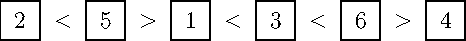 unitsize(1cm);
usepackage('inputenc', 'utf8');

string disug[] = {'<', '>', '<', '<', '>'};
string values[] = {'2','5','1','3','6','4'};
int N = values.length;

real sep = .75, sq_w = .7;
for (int i = 0; i < N; ++i) {
	path sq = shift((sep, 0) * (2 * i) + (-.5, -.5)*sq_w) * scale(sq_w) * unitsquare;
	fill(sq, white);
	draw(sq);
	label("$" + values[i] + "$", (sep, 0) * (2*i));
	if (i != N - 1) {
		label("$" + disug[i] + "$", (sep, 0) * (2*i+1));
	}
}
